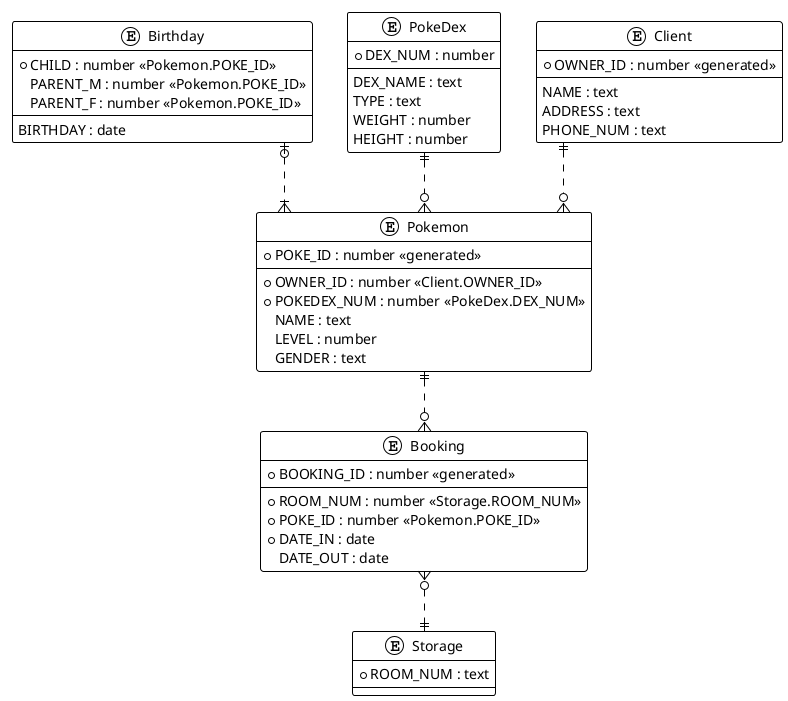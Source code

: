 @startuml
!theme plain
' hide the spot
' hide circle

' avoid problems with angled crows feet
skinparam linetype ortho

entity "Pokemon" as Pokemon {
  * POKE_ID : number <<generated>>
  ---
  * OWNER_ID : number <<Client.OWNER_ID>>
  * POKEDEX_NUM : number <<PokeDex.DEX_NUM>>
  NAME : text
  LEVEL : number
  GENDER : text
}

entity "Birthday" as Birthday {
  * CHILD : number <<Pokemon.POKE_ID>>
  PARENT_M : number <<Pokemon.POKE_ID>>
  PARENT_F : number <<Pokemon.POKE_ID>>
  --
  BIRTHDAY : date
}

entity "PokeDex" as PokeDex {
  * DEX_NUM : number
  --
  DEX_NAME : text
  TYPE : text
  WEIGHT : number
  HEIGHT : number
}

entity "Client" as Client {
  * OWNER_ID : number <<generated>>
  --
  NAME : text
  ADDRESS : text
  PHONE_NUM : text
}

entity "Storage" as Storage {
  * ROOM_NUM : text
}

entity "Booking" as Booking {
  * BOOKING_ID : number <<generated>>
  --
  * ROOM_NUM : number <<Storage.ROOM_NUM>>
  * POKE_ID : number <<Pokemon.POKE_ID>>
  * DATE_IN : date
  DATE_OUT : date
}

PokeDex ||..o{ Pokemon
Client ||..o{ Pokemon
Pokemon ||..o{ Booking
Booking }o..|| Storage
Birthday |o..|{ Pokemon
@enduml